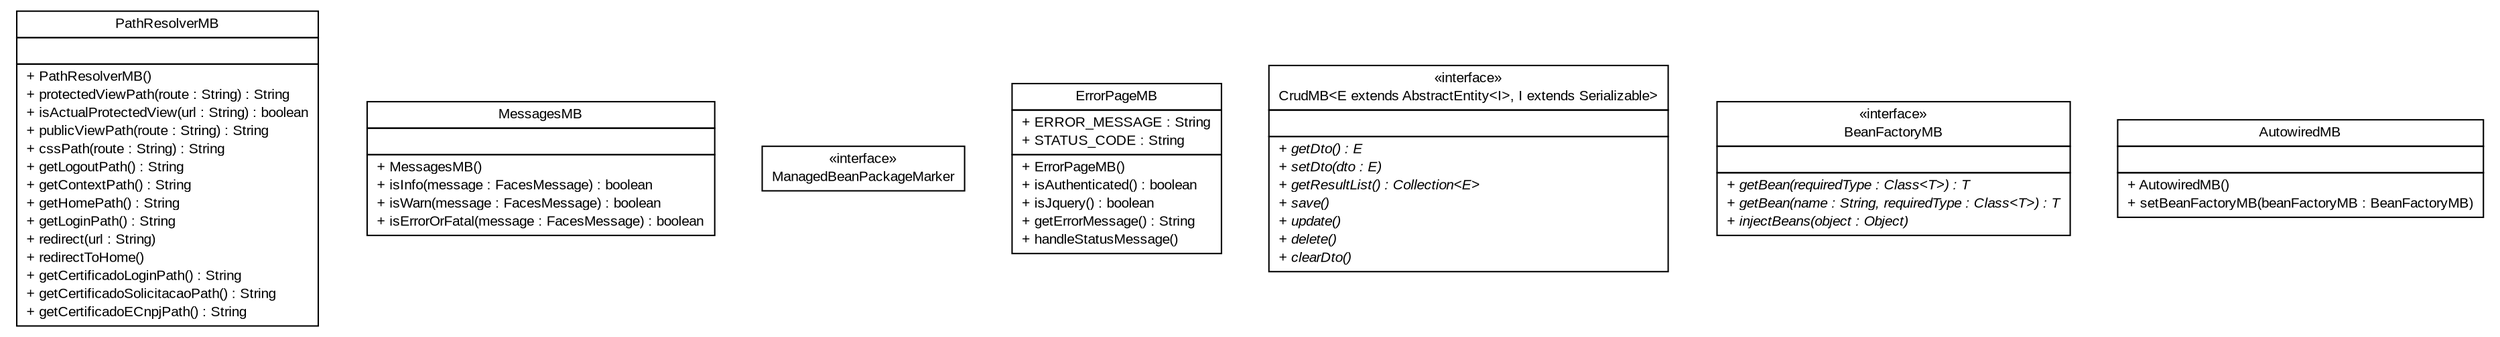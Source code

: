 #!/usr/local/bin/dot
#
# Class diagram 
# Generated by UMLGraph version R5_6 (http://www.umlgraph.org/)
#

digraph G {
	edge [fontname="arial",fontsize=10,labelfontname="arial",labelfontsize=10];
	node [fontname="arial",fontsize=10,shape=plaintext];
	nodesep=0.25;
	ranksep=0.5;
	// br.gov.to.sefaz.presentation.managedbean.PathResolverMB
	c88 [label=<<table title="br.gov.to.sefaz.presentation.managedbean.PathResolverMB" border="0" cellborder="1" cellspacing="0" cellpadding="2" port="p" href="./PathResolverMB.html">
		<tr><td><table border="0" cellspacing="0" cellpadding="1">
<tr><td align="center" balign="center"> PathResolverMB </td></tr>
		</table></td></tr>
		<tr><td><table border="0" cellspacing="0" cellpadding="1">
<tr><td align="left" balign="left">  </td></tr>
		</table></td></tr>
		<tr><td><table border="0" cellspacing="0" cellpadding="1">
<tr><td align="left" balign="left"> + PathResolverMB() </td></tr>
<tr><td align="left" balign="left"> + protectedViewPath(route : String) : String </td></tr>
<tr><td align="left" balign="left"> + isActualProtectedView(url : String) : boolean </td></tr>
<tr><td align="left" balign="left"> + publicViewPath(route : String) : String </td></tr>
<tr><td align="left" balign="left"> + cssPath(route : String) : String </td></tr>
<tr><td align="left" balign="left"> + getLogoutPath() : String </td></tr>
<tr><td align="left" balign="left"> + getContextPath() : String </td></tr>
<tr><td align="left" balign="left"> + getHomePath() : String </td></tr>
<tr><td align="left" balign="left"> + getLoginPath() : String </td></tr>
<tr><td align="left" balign="left"> + redirect(url : String) </td></tr>
<tr><td align="left" balign="left"> + redirectToHome() </td></tr>
<tr><td align="left" balign="left"> + getCertificadoLoginPath() : String </td></tr>
<tr><td align="left" balign="left"> + getCertificadoSolicitacaoPath() : String </td></tr>
<tr><td align="left" balign="left"> + getCertificadoECnpjPath() : String </td></tr>
		</table></td></tr>
		</table>>, URL="./PathResolverMB.html", fontname="arial", fontcolor="black", fontsize=10.0];
	// br.gov.to.sefaz.presentation.managedbean.MessagesMB
	c89 [label=<<table title="br.gov.to.sefaz.presentation.managedbean.MessagesMB" border="0" cellborder="1" cellspacing="0" cellpadding="2" port="p" href="./MessagesMB.html">
		<tr><td><table border="0" cellspacing="0" cellpadding="1">
<tr><td align="center" balign="center"> MessagesMB </td></tr>
		</table></td></tr>
		<tr><td><table border="0" cellspacing="0" cellpadding="1">
<tr><td align="left" balign="left">  </td></tr>
		</table></td></tr>
		<tr><td><table border="0" cellspacing="0" cellpadding="1">
<tr><td align="left" balign="left"> + MessagesMB() </td></tr>
<tr><td align="left" balign="left"> + isInfo(message : FacesMessage) : boolean </td></tr>
<tr><td align="left" balign="left"> + isWarn(message : FacesMessage) : boolean </td></tr>
<tr><td align="left" balign="left"> + isErrorOrFatal(message : FacesMessage) : boolean </td></tr>
		</table></td></tr>
		</table>>, URL="./MessagesMB.html", fontname="arial", fontcolor="black", fontsize=10.0];
	// br.gov.to.sefaz.presentation.managedbean.ManagedBeanPackageMarker
	c90 [label=<<table title="br.gov.to.sefaz.presentation.managedbean.ManagedBeanPackageMarker" border="0" cellborder="1" cellspacing="0" cellpadding="2" port="p" href="./ManagedBeanPackageMarker.html">
		<tr><td><table border="0" cellspacing="0" cellpadding="1">
<tr><td align="center" balign="center"> &#171;interface&#187; </td></tr>
<tr><td align="center" balign="center"> ManagedBeanPackageMarker </td></tr>
		</table></td></tr>
		</table>>, URL="./ManagedBeanPackageMarker.html", fontname="arial", fontcolor="black", fontsize=10.0];
	// br.gov.to.sefaz.presentation.managedbean.ErrorPageMB
	c91 [label=<<table title="br.gov.to.sefaz.presentation.managedbean.ErrorPageMB" border="0" cellborder="1" cellspacing="0" cellpadding="2" port="p" href="./ErrorPageMB.html">
		<tr><td><table border="0" cellspacing="0" cellpadding="1">
<tr><td align="center" balign="center"> ErrorPageMB </td></tr>
		</table></td></tr>
		<tr><td><table border="0" cellspacing="0" cellpadding="1">
<tr><td align="left" balign="left"> + ERROR_MESSAGE : String </td></tr>
<tr><td align="left" balign="left"> + STATUS_CODE : String </td></tr>
		</table></td></tr>
		<tr><td><table border="0" cellspacing="0" cellpadding="1">
<tr><td align="left" balign="left"> + ErrorPageMB() </td></tr>
<tr><td align="left" balign="left"> + isAuthenticated() : boolean </td></tr>
<tr><td align="left" balign="left"> + isJquery() : boolean </td></tr>
<tr><td align="left" balign="left"> + getErrorMessage() : String </td></tr>
<tr><td align="left" balign="left"> + handleStatusMessage() </td></tr>
		</table></td></tr>
		</table>>, URL="./ErrorPageMB.html", fontname="arial", fontcolor="black", fontsize=10.0];
	// br.gov.to.sefaz.presentation.managedbean.CrudMB<E extends br.gov.to.sefaz.persistence.entity.AbstractEntity<I>, I extends java.io.Serializable>
	c92 [label=<<table title="br.gov.to.sefaz.presentation.managedbean.CrudMB" border="0" cellborder="1" cellspacing="0" cellpadding="2" port="p" href="./CrudMB.html">
		<tr><td><table border="0" cellspacing="0" cellpadding="1">
<tr><td align="center" balign="center"> &#171;interface&#187; </td></tr>
<tr><td align="center" balign="center"> CrudMB&lt;E extends AbstractEntity&lt;I&gt;, I extends Serializable&gt; </td></tr>
		</table></td></tr>
		<tr><td><table border="0" cellspacing="0" cellpadding="1">
<tr><td align="left" balign="left">  </td></tr>
		</table></td></tr>
		<tr><td><table border="0" cellspacing="0" cellpadding="1">
<tr><td align="left" balign="left"><font face="arial italic" point-size="10.0"> + getDto() : E </font></td></tr>
<tr><td align="left" balign="left"><font face="arial italic" point-size="10.0"> + setDto(dto : E) </font></td></tr>
<tr><td align="left" balign="left"><font face="arial italic" point-size="10.0"> + getResultList() : Collection&lt;E&gt; </font></td></tr>
<tr><td align="left" balign="left"><font face="arial italic" point-size="10.0"> + save() </font></td></tr>
<tr><td align="left" balign="left"><font face="arial italic" point-size="10.0"> + update() </font></td></tr>
<tr><td align="left" balign="left"><font face="arial italic" point-size="10.0"> + delete() </font></td></tr>
<tr><td align="left" balign="left"><font face="arial italic" point-size="10.0"> + clearDto() </font></td></tr>
		</table></td></tr>
		</table>>, URL="./CrudMB.html", fontname="arial", fontcolor="black", fontsize=10.0];
	// br.gov.to.sefaz.presentation.managedbean.BeanFactoryMB
	c93 [label=<<table title="br.gov.to.sefaz.presentation.managedbean.BeanFactoryMB" border="0" cellborder="1" cellspacing="0" cellpadding="2" port="p" href="./BeanFactoryMB.html">
		<tr><td><table border="0" cellspacing="0" cellpadding="1">
<tr><td align="center" balign="center"> &#171;interface&#187; </td></tr>
<tr><td align="center" balign="center"> BeanFactoryMB </td></tr>
		</table></td></tr>
		<tr><td><table border="0" cellspacing="0" cellpadding="1">
<tr><td align="left" balign="left">  </td></tr>
		</table></td></tr>
		<tr><td><table border="0" cellspacing="0" cellpadding="1">
<tr><td align="left" balign="left"><font face="arial italic" point-size="10.0"> + getBean(requiredType : Class&lt;T&gt;) : T </font></td></tr>
<tr><td align="left" balign="left"><font face="arial italic" point-size="10.0"> + getBean(name : String, requiredType : Class&lt;T&gt;) : T </font></td></tr>
<tr><td align="left" balign="left"><font face="arial italic" point-size="10.0"> + injectBeans(object : Object) </font></td></tr>
		</table></td></tr>
		</table>>, URL="./BeanFactoryMB.html", fontname="arial", fontcolor="black", fontsize=10.0];
	// br.gov.to.sefaz.presentation.managedbean.AutowiredMB
	c94 [label=<<table title="br.gov.to.sefaz.presentation.managedbean.AutowiredMB" border="0" cellborder="1" cellspacing="0" cellpadding="2" port="p" href="./AutowiredMB.html">
		<tr><td><table border="0" cellspacing="0" cellpadding="1">
<tr><td align="center" balign="center"> AutowiredMB </td></tr>
		</table></td></tr>
		<tr><td><table border="0" cellspacing="0" cellpadding="1">
<tr><td align="left" balign="left">  </td></tr>
		</table></td></tr>
		<tr><td><table border="0" cellspacing="0" cellpadding="1">
<tr><td align="left" balign="left"> + AutowiredMB() </td></tr>
<tr><td align="left" balign="left"> + setBeanFactoryMB(beanFactoryMB : BeanFactoryMB) </td></tr>
		</table></td></tr>
		</table>>, URL="./AutowiredMB.html", fontname="arial", fontcolor="black", fontsize=10.0];
}

